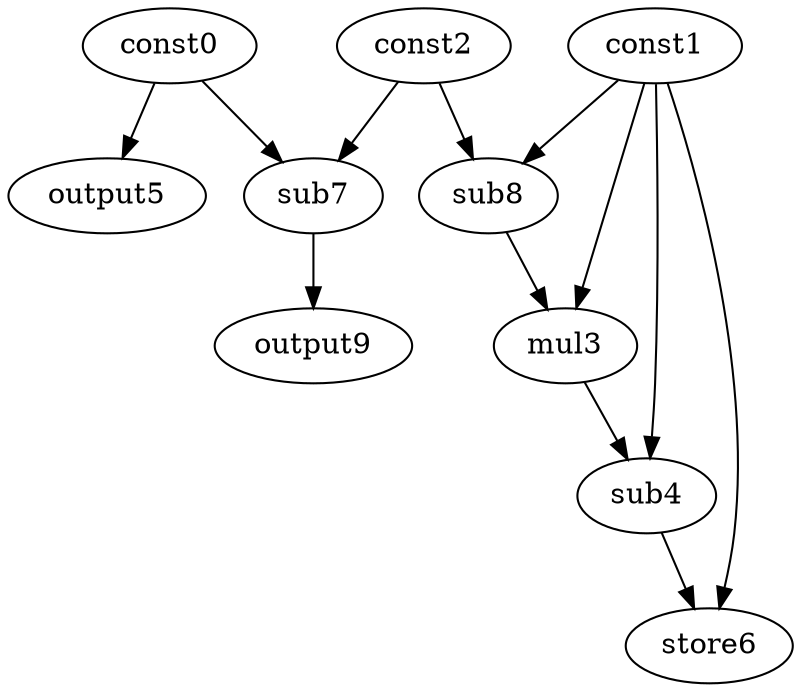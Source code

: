 digraph G { 
const0[opcode=const]; 
const1[opcode=const]; 
const2[opcode=const]; 
mul3[opcode=mul]; 
sub4[opcode=sub]; 
output5[opcode=output]; 
store6[opcode=store]; 
sub7[opcode=sub]; 
sub8[opcode=sub]; 
output9[opcode=output]; 
const0->output5[operand=0];
const0->sub7[operand=0];
const2->sub7[operand=1];
const1->sub8[operand=0];
const2->sub8[operand=1];
sub8->mul3[operand=0];
const1->mul3[operand=1];
sub7->output9[operand=0];
const1->sub4[operand=0];
mul3->sub4[operand=1];
const1->store6[operand=0];
sub4->store6[operand=1];
}
